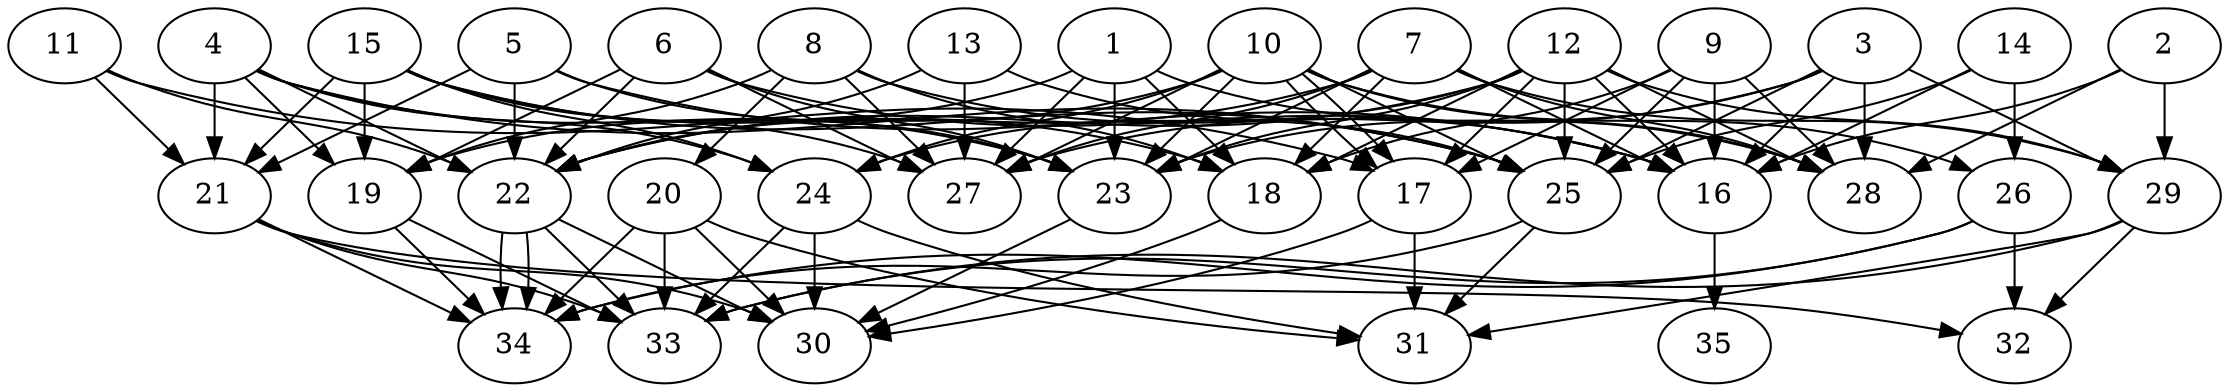 // DAG automatically generated by daggen at Thu Oct  3 14:05:36 2019
// ./daggen --dot -n 35 --ccr 0.3 --fat 0.9 --regular 0.5 --density 0.7 --mindata 5242880 --maxdata 52428800 
digraph G {
  1 [size="132058453", alpha="0.06", expect_size="39617536"] 
  1 -> 18 [size ="39617536"]
  1 -> 19 [size ="39617536"]
  1 -> 23 [size ="39617536"]
  1 -> 27 [size ="39617536"]
  1 -> 28 [size ="39617536"]
  2 [size="122910720", alpha="0.17", expect_size="36873216"] 
  2 -> 16 [size ="36873216"]
  2 -> 28 [size ="36873216"]
  2 -> 29 [size ="36873216"]
  3 [size="30733653", alpha="0.13", expect_size="9220096"] 
  3 -> 16 [size ="9220096"]
  3 -> 23 [size ="9220096"]
  3 -> 25 [size ="9220096"]
  3 -> 27 [size ="9220096"]
  3 -> 28 [size ="9220096"]
  3 -> 29 [size ="9220096"]
  4 [size="38362453", alpha="0.17", expect_size="11508736"] 
  4 -> 19 [size ="11508736"]
  4 -> 21 [size ="11508736"]
  4 -> 22 [size ="11508736"]
  4 -> 23 [size ="11508736"]
  4 -> 24 [size ="11508736"]
  4 -> 25 [size ="11508736"]
  5 [size="17643520", alpha="0.16", expect_size="5293056"] 
  5 -> 16 [size ="5293056"]
  5 -> 21 [size ="5293056"]
  5 -> 22 [size ="5293056"]
  5 -> 23 [size ="5293056"]
  6 [size="62146560", alpha="0.13", expect_size="18643968"] 
  6 -> 16 [size ="18643968"]
  6 -> 19 [size ="18643968"]
  6 -> 22 [size ="18643968"]
  6 -> 23 [size ="18643968"]
  6 -> 27 [size ="18643968"]
  7 [size="81169067", alpha="0.11", expect_size="24350720"] 
  7 -> 16 [size ="24350720"]
  7 -> 18 [size ="24350720"]
  7 -> 22 [size ="24350720"]
  7 -> 23 [size ="24350720"]
  7 -> 27 [size ="24350720"]
  7 -> 28 [size ="24350720"]
  7 -> 29 [size ="24350720"]
  8 [size="58231467", alpha="0.19", expect_size="17469440"] 
  8 -> 16 [size ="17469440"]
  8 -> 18 [size ="17469440"]
  8 -> 19 [size ="17469440"]
  8 -> 20 [size ="17469440"]
  8 -> 27 [size ="17469440"]
  9 [size="48343040", alpha="0.20", expect_size="14502912"] 
  9 -> 16 [size ="14502912"]
  9 -> 17 [size ="14502912"]
  9 -> 18 [size ="14502912"]
  9 -> 25 [size ="14502912"]
  9 -> 28 [size ="14502912"]
  10 [size="21442560", alpha="0.01", expect_size="6432768"] 
  10 -> 17 [size ="6432768"]
  10 -> 17 [size ="6432768"]
  10 -> 22 [size ="6432768"]
  10 -> 23 [size ="6432768"]
  10 -> 24 [size ="6432768"]
  10 -> 25 [size ="6432768"]
  10 -> 26 [size ="6432768"]
  10 -> 27 [size ="6432768"]
  10 -> 28 [size ="6432768"]
  11 [size="120995840", alpha="0.08", expect_size="36298752"] 
  11 -> 17 [size ="36298752"]
  11 -> 21 [size ="36298752"]
  11 -> 22 [size ="36298752"]
  12 [size="167000747", alpha="0.20", expect_size="50100224"] 
  12 -> 16 [size ="50100224"]
  12 -> 17 [size ="50100224"]
  12 -> 18 [size ="50100224"]
  12 -> 22 [size ="50100224"]
  12 -> 23 [size ="50100224"]
  12 -> 24 [size ="50100224"]
  12 -> 25 [size ="50100224"]
  12 -> 28 [size ="50100224"]
  12 -> 29 [size ="50100224"]
  13 [size="142991360", alpha="0.16", expect_size="42897408"] 
  13 -> 22 [size ="42897408"]
  13 -> 25 [size ="42897408"]
  13 -> 27 [size ="42897408"]
  14 [size="86104747", alpha="0.00", expect_size="25831424"] 
  14 -> 16 [size ="25831424"]
  14 -> 25 [size ="25831424"]
  14 -> 26 [size ="25831424"]
  15 [size="59156480", alpha="0.02", expect_size="17746944"] 
  15 -> 18 [size ="17746944"]
  15 -> 19 [size ="17746944"]
  15 -> 21 [size ="17746944"]
  15 -> 24 [size ="17746944"]
  15 -> 25 [size ="17746944"]
  15 -> 27 [size ="17746944"]
  16 [size="25797973", alpha="0.17", expect_size="7739392"] 
  16 -> 35 [size ="7739392"]
  17 [size="127470933", alpha="0.14", expect_size="38241280"] 
  17 -> 30 [size ="38241280"]
  17 -> 31 [size ="38241280"]
  18 [size="59610453", alpha="0.04", expect_size="17883136"] 
  18 -> 30 [size ="17883136"]
  19 [size="52834987", alpha="0.08", expect_size="15850496"] 
  19 -> 33 [size ="15850496"]
  19 -> 34 [size ="15850496"]
  20 [size="49978027", alpha="0.15", expect_size="14993408"] 
  20 -> 30 [size ="14993408"]
  20 -> 31 [size ="14993408"]
  20 -> 33 [size ="14993408"]
  20 -> 34 [size ="14993408"]
  21 [size="61303467", alpha="0.17", expect_size="18391040"] 
  21 -> 30 [size ="18391040"]
  21 -> 32 [size ="18391040"]
  21 -> 33 [size ="18391040"]
  21 -> 34 [size ="18391040"]
  22 [size="124825600", alpha="0.12", expect_size="37447680"] 
  22 -> 30 [size ="37447680"]
  22 -> 33 [size ="37447680"]
  22 -> 34 [size ="37447680"]
  22 -> 34 [size ="37447680"]
  23 [size="121238187", alpha="0.09", expect_size="36371456"] 
  23 -> 30 [size ="36371456"]
  24 [size="90927787", alpha="0.08", expect_size="27278336"] 
  24 -> 30 [size ="27278336"]
  24 -> 31 [size ="27278336"]
  24 -> 33 [size ="27278336"]
  25 [size="92654933", alpha="0.08", expect_size="27796480"] 
  25 -> 31 [size ="27796480"]
  25 -> 34 [size ="27796480"]
  26 [size="109428053", alpha="0.13", expect_size="32828416"] 
  26 -> 32 [size ="32828416"]
  26 -> 33 [size ="32828416"]
  26 -> 34 [size ="32828416"]
  27 [size="84736000", alpha="0.06", expect_size="25420800"] 
  28 [size="40744960", alpha="0.04", expect_size="12223488"] 
  29 [size="69461333", alpha="0.07", expect_size="20838400"] 
  29 -> 31 [size ="20838400"]
  29 -> 32 [size ="20838400"]
  29 -> 33 [size ="20838400"]
  30 [size="132887893", alpha="0.10", expect_size="39866368"] 
  31 [size="94989653", alpha="0.06", expect_size="28496896"] 
  32 [size="70348800", alpha="0.01", expect_size="21104640"] 
  33 [size="164399787", alpha="0.12", expect_size="49319936"] 
  34 [size="75827200", alpha="0.11", expect_size="22748160"] 
  35 [size="140096853", alpha="0.16", expect_size="42029056"] 
}
